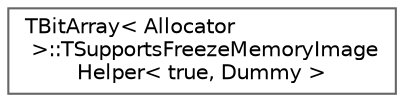 digraph "Graphical Class Hierarchy"
{
 // INTERACTIVE_SVG=YES
 // LATEX_PDF_SIZE
  bgcolor="transparent";
  edge [fontname=Helvetica,fontsize=10,labelfontname=Helvetica,labelfontsize=10];
  node [fontname=Helvetica,fontsize=10,shape=box,height=0.2,width=0.4];
  rankdir="LR";
  Node0 [id="Node000000",label="TBitArray\< Allocator\l \>::TSupportsFreezeMemoryImage\lHelper\< true, Dummy \>",height=0.2,width=0.4,color="grey40", fillcolor="white", style="filled",URL="$df/de6/structTBitArray_1_1TSupportsFreezeMemoryImageHelper_3_01true_00_01Dummy_01_4.html",tooltip=" "];
}
